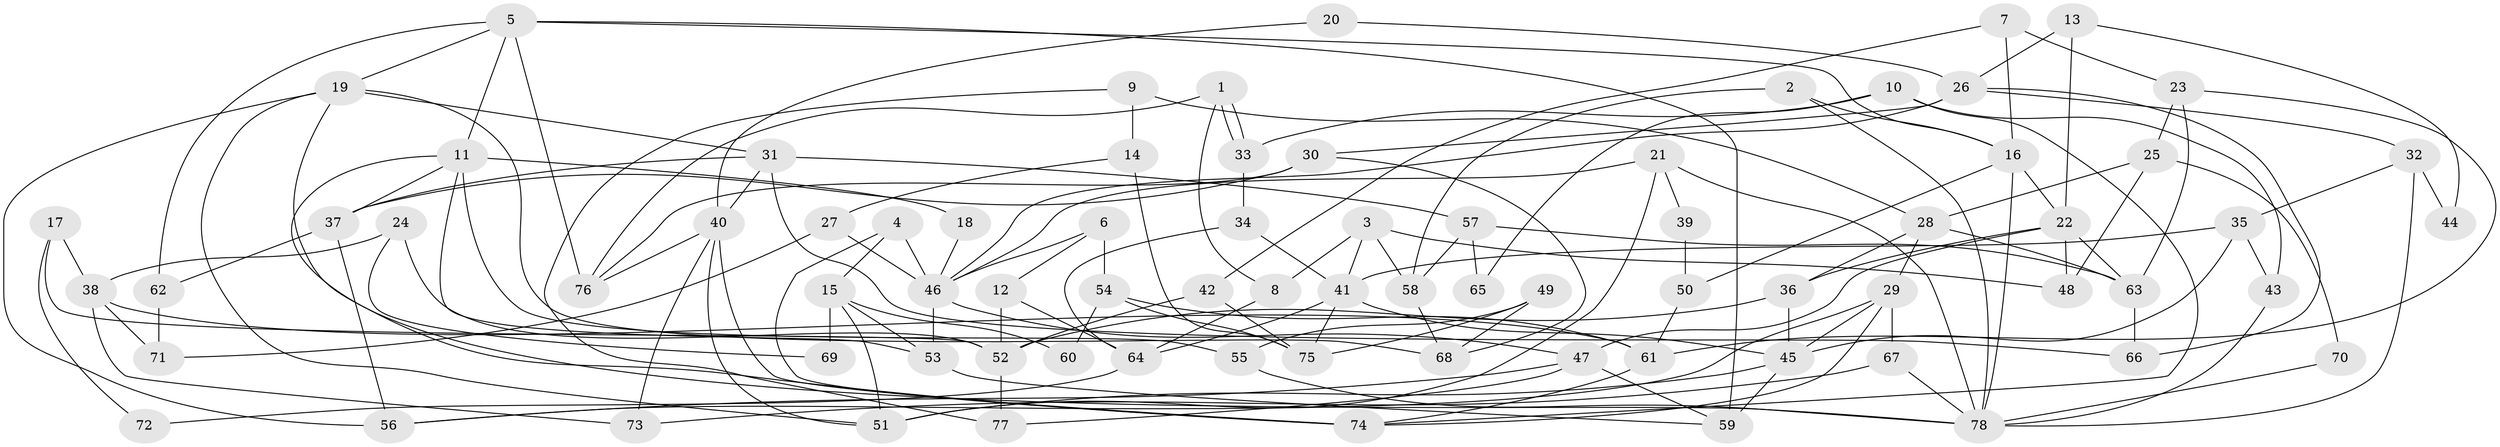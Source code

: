 // coarse degree distribution, {2: 0.10256410256410256, 5: 0.23076923076923078, 4: 0.15384615384615385, 6: 0.10256410256410256, 3: 0.23076923076923078, 7: 0.10256410256410256, 8: 0.02564102564102564, 10: 0.02564102564102564, 12: 0.02564102564102564}
// Generated by graph-tools (version 1.1) at 2025/52/03/04/25 21:52:55]
// undirected, 78 vertices, 156 edges
graph export_dot {
graph [start="1"]
  node [color=gray90,style=filled];
  1;
  2;
  3;
  4;
  5;
  6;
  7;
  8;
  9;
  10;
  11;
  12;
  13;
  14;
  15;
  16;
  17;
  18;
  19;
  20;
  21;
  22;
  23;
  24;
  25;
  26;
  27;
  28;
  29;
  30;
  31;
  32;
  33;
  34;
  35;
  36;
  37;
  38;
  39;
  40;
  41;
  42;
  43;
  44;
  45;
  46;
  47;
  48;
  49;
  50;
  51;
  52;
  53;
  54;
  55;
  56;
  57;
  58;
  59;
  60;
  61;
  62;
  63;
  64;
  65;
  66;
  67;
  68;
  69;
  70;
  71;
  72;
  73;
  74;
  75;
  76;
  77;
  78;
  1 -- 33;
  1 -- 33;
  1 -- 76;
  1 -- 8;
  2 -- 78;
  2 -- 16;
  2 -- 58;
  3 -- 8;
  3 -- 58;
  3 -- 41;
  3 -- 48;
  4 -- 46;
  4 -- 74;
  4 -- 15;
  5 -- 11;
  5 -- 59;
  5 -- 16;
  5 -- 19;
  5 -- 62;
  5 -- 76;
  6 -- 54;
  6 -- 46;
  6 -- 12;
  7 -- 16;
  7 -- 42;
  7 -- 23;
  8 -- 64;
  9 -- 77;
  9 -- 28;
  9 -- 14;
  10 -- 43;
  10 -- 74;
  10 -- 33;
  10 -- 65;
  11 -- 74;
  11 -- 53;
  11 -- 18;
  11 -- 37;
  11 -- 55;
  12 -- 64;
  12 -- 52;
  13 -- 26;
  13 -- 22;
  13 -- 44;
  14 -- 75;
  14 -- 27;
  15 -- 51;
  15 -- 53;
  15 -- 60;
  15 -- 69;
  16 -- 22;
  16 -- 50;
  16 -- 78;
  17 -- 52;
  17 -- 38;
  17 -- 72;
  18 -- 46;
  19 -- 31;
  19 -- 51;
  19 -- 56;
  19 -- 68;
  19 -- 78;
  20 -- 40;
  20 -- 26;
  21 -- 51;
  21 -- 78;
  21 -- 39;
  21 -- 46;
  22 -- 36;
  22 -- 47;
  22 -- 48;
  22 -- 63;
  23 -- 61;
  23 -- 25;
  23 -- 63;
  24 -- 52;
  24 -- 38;
  24 -- 69;
  25 -- 48;
  25 -- 28;
  25 -- 70;
  26 -- 66;
  26 -- 46;
  26 -- 30;
  26 -- 32;
  27 -- 46;
  27 -- 71;
  28 -- 63;
  28 -- 29;
  28 -- 36;
  29 -- 56;
  29 -- 45;
  29 -- 67;
  29 -- 74;
  30 -- 68;
  30 -- 37;
  30 -- 76;
  31 -- 37;
  31 -- 40;
  31 -- 57;
  31 -- 66;
  32 -- 78;
  32 -- 35;
  32 -- 44;
  33 -- 34;
  34 -- 41;
  34 -- 64;
  35 -- 45;
  35 -- 41;
  35 -- 43;
  36 -- 45;
  36 -- 52;
  37 -- 56;
  37 -- 62;
  38 -- 73;
  38 -- 71;
  38 -- 61;
  39 -- 50;
  40 -- 51;
  40 -- 76;
  40 -- 73;
  40 -- 74;
  41 -- 45;
  41 -- 64;
  41 -- 75;
  42 -- 75;
  42 -- 52;
  43 -- 78;
  45 -- 51;
  45 -- 59;
  46 -- 47;
  46 -- 53;
  47 -- 59;
  47 -- 56;
  47 -- 77;
  49 -- 68;
  49 -- 55;
  49 -- 75;
  50 -- 61;
  52 -- 77;
  53 -- 59;
  54 -- 61;
  54 -- 75;
  54 -- 60;
  55 -- 78;
  57 -- 63;
  57 -- 58;
  57 -- 65;
  58 -- 68;
  61 -- 74;
  62 -- 71;
  63 -- 66;
  64 -- 72;
  67 -- 78;
  67 -- 73;
  70 -- 78;
}
